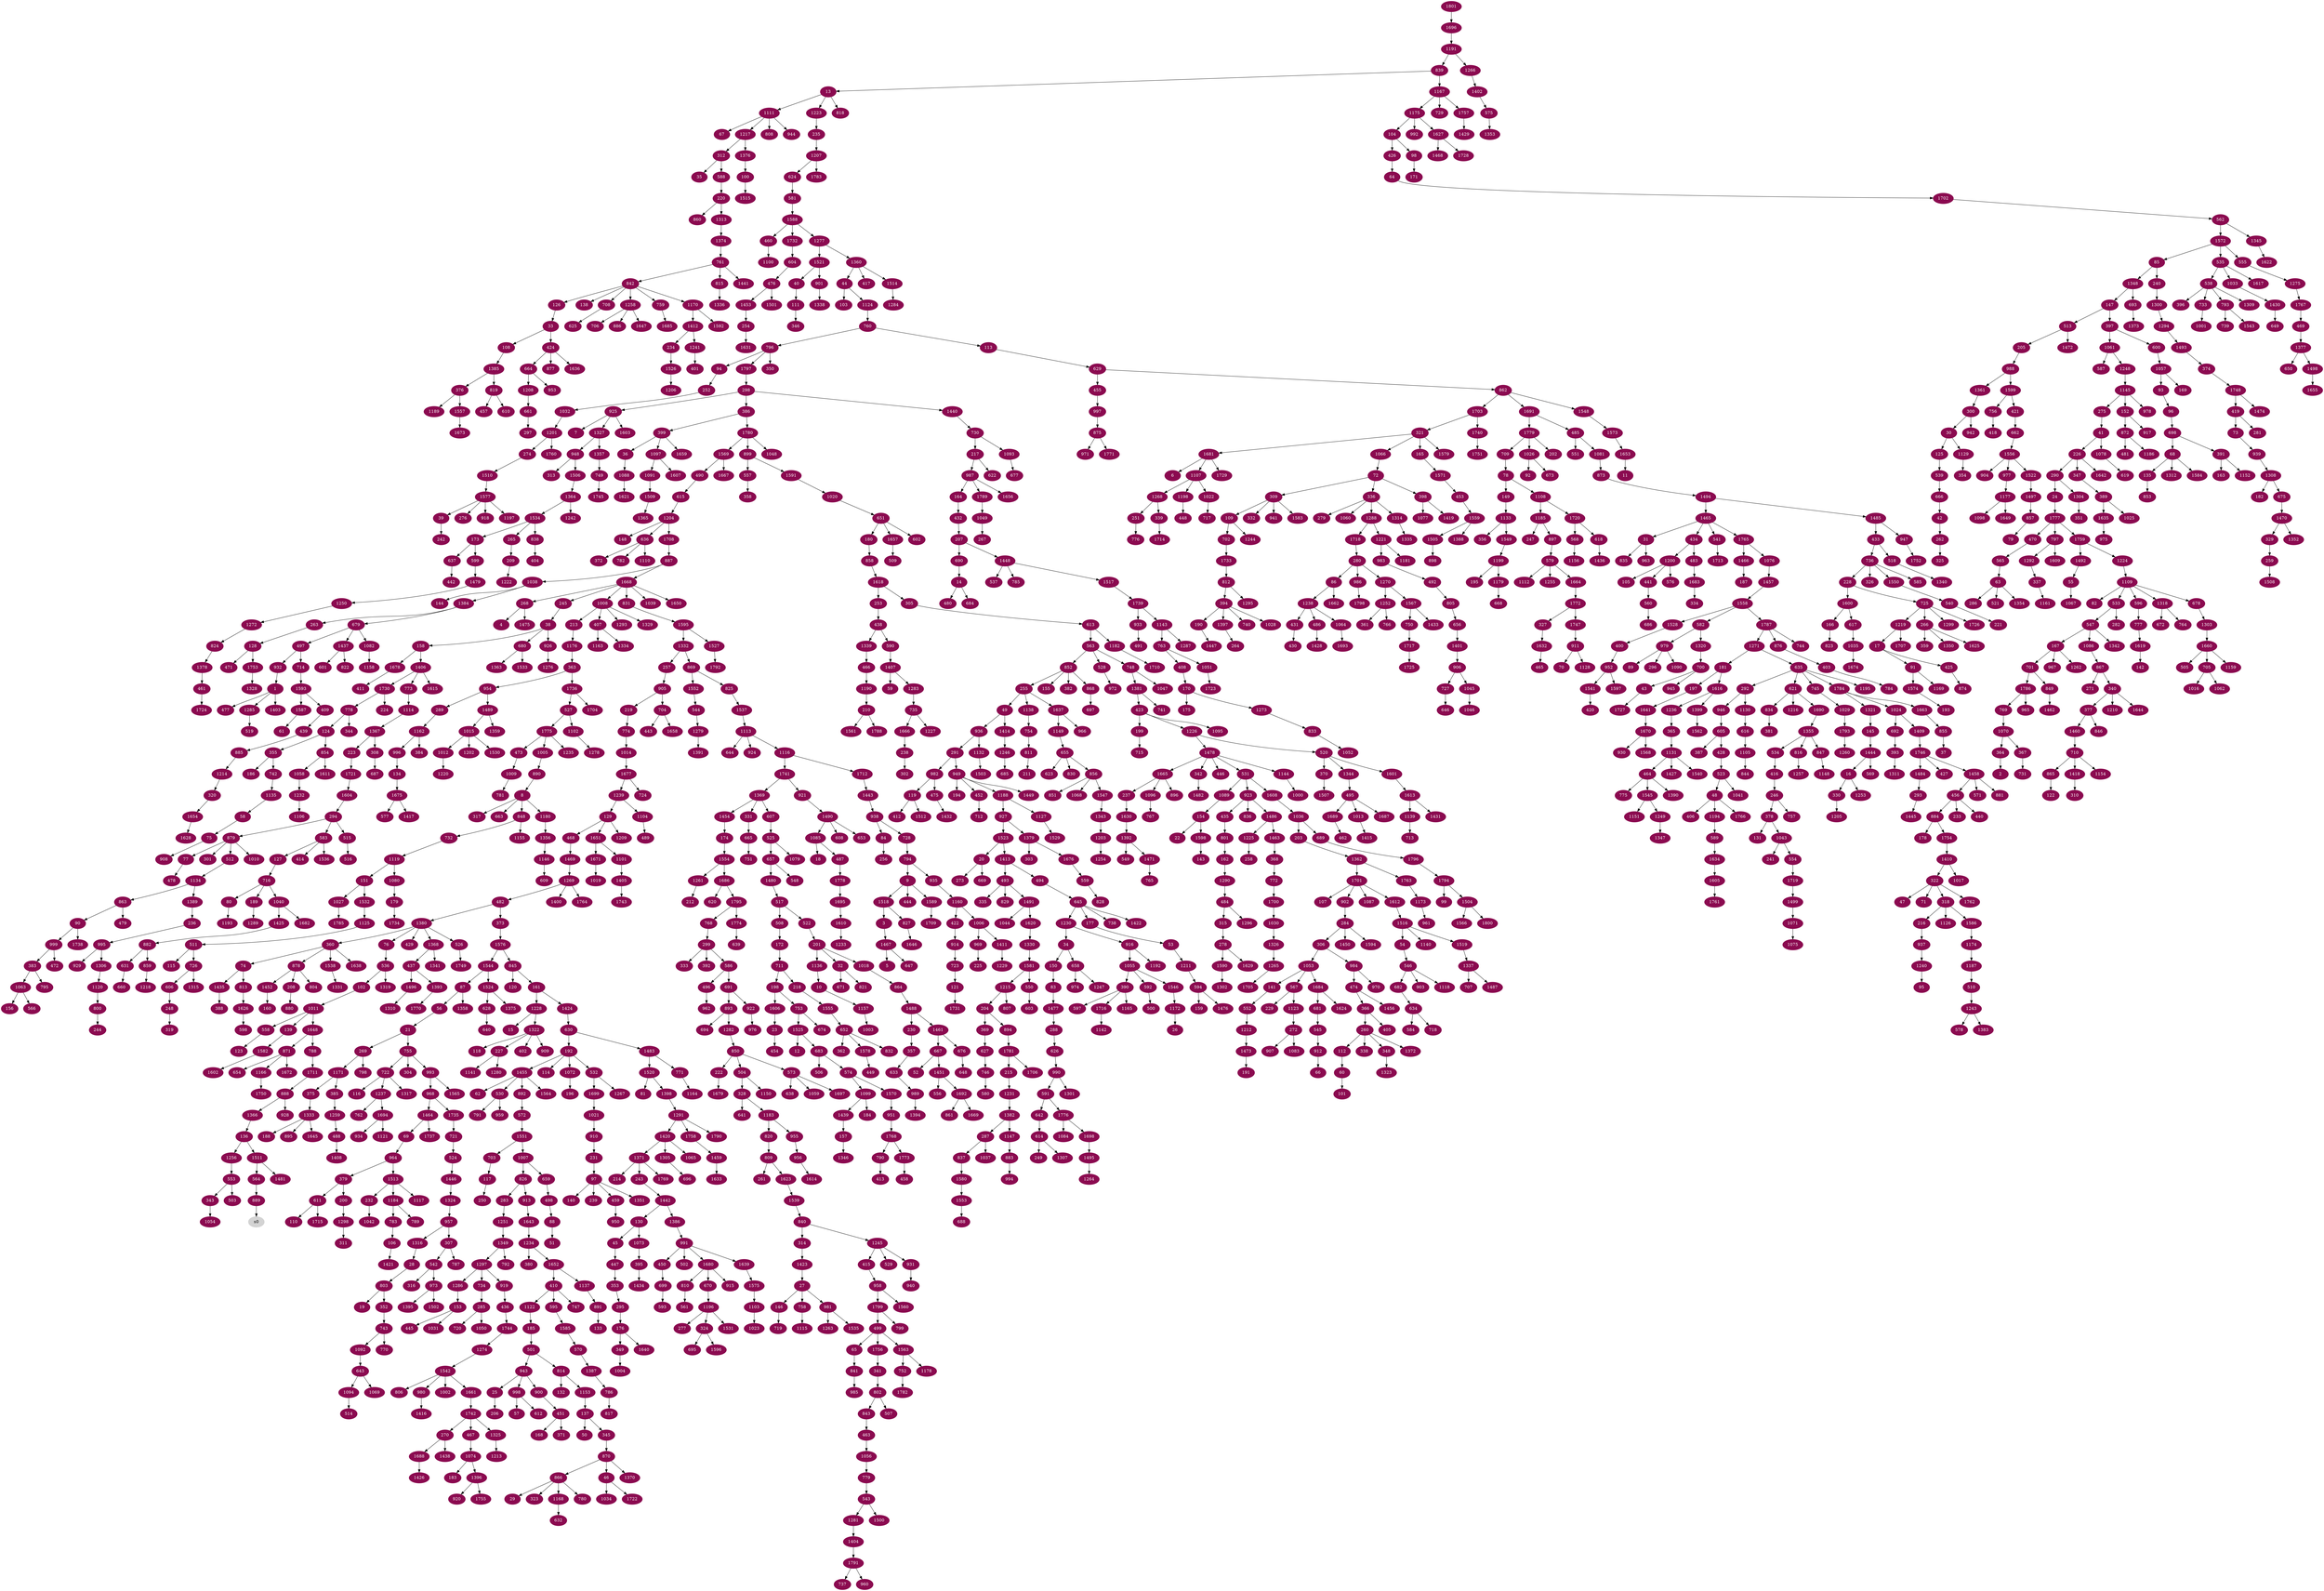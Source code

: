 digraph G {
node [color=deeppink4, style=filled, fontcolor=white];
932 -> 1;
364 -> 2;
1518 -> 3;
268 -> 4;
1467 -> 5;
1681 -> 6;
925 -> 7;
890 -> 8;
794 -> 9;
1136 -> 10;
1653 -> 11;
1525 -> 12;
839 -> 13;
690 -> 14;
1228 -> 15;
1444 -> 16;
1219 -> 17;
1085 -> 18;
803 -> 19;
1523 -> 20;
56 -> 21;
154 -> 22;
1606 -> 23;
290 -> 24;
943 -> 25;
1172 -> 26;
1423 -> 27;
1316 -> 28;
866 -> 29;
300 -> 30;
1465 -> 31;
201 -> 32;
126 -> 33;
1230 -> 34;
312 -> 35;
399 -> 36;
855 -> 37;
245 -> 38;
1577 -> 39;
1521 -> 40;
275 -> 41;
666 -> 42;
700 -> 43;
1360 -> 44;
130 -> 45;
870 -> 46;
322 -> 47;
523 -> 48;
255 -> 49;
137 -> 50;
88 -> 51;
667 -> 52;
177 -> 53;
1516 -> 54;
1492 -> 55;
87 -> 56;
998 -> 57;
1135 -> 58;
1407 -> 59;
112 -> 60;
1587 -> 61;
1455 -> 62;
565 -> 63;
426 -> 64;
499 -> 65;
912 -> 66;
1111 -> 67;
698 -> 68;
1464 -> 69;
911 -> 70;
322 -> 71;
1066 -> 72;
419 -> 73;
360 -> 74;
58 -> 75;
1380 -> 76;
879 -> 77;
709 -> 78;
857 -> 79;
716 -> 80;
1520 -> 81;
1109 -> 82;
150 -> 83;
938 -> 84;
1572 -> 85;
280 -> 86;
1544 -> 87;
498 -> 88;
979 -> 89;
863 -> 90;
17 -> 91;
1026 -> 92;
1057 -> 93;
796 -> 94;
1240 -> 95;
93 -> 96;
231 -> 97;
104 -> 98;
1794 -> 99;
1376 -> 100;
60 -> 101;
536 -> 102;
44 -> 103;
1175 -> 104;
1200 -> 105;
783 -> 106;
1701 -> 107;
33 -> 108;
309 -> 109;
611 -> 110;
40 -> 111;
260 -> 112;
760 -> 113;
192 -> 114;
511 -> 115;
722 -> 116;
703 -> 117;
1322 -> 118;
982 -> 119;
845 -> 120;
723 -> 121;
865 -> 122;
558 -> 123;
778 -> 124;
30 -> 125;
842 -> 126;
583 -> 127;
263 -> 128;
1239 -> 129;
1442 -> 130;
378 -> 131;
814 -> 132;
891 -> 133;
996 -> 134;
68 -> 135;
1366 -> 136;
1153 -> 137;
842 -> 138;
1011 -> 139;
97 -> 140;
1053 -> 141;
1619 -> 142;
1598 -> 143;
1038 -> 144;
1321 -> 145;
27 -> 146;
1348 -> 147;
1204 -> 148;
78 -> 149;
34 -> 150;
1119 -> 151;
1145 -> 152;
1286 -> 153;
1089 -> 154;
852 -> 155;
1063 -> 156;
1439 -> 157;
38 -> 158;
594 -> 159;
1452 -> 160;
845 -> 161;
801 -> 162;
391 -> 163;
987 -> 164;
321 -> 165;
1600 -> 166;
547 -> 167;
451 -> 168;
1057 -> 169;
408 -> 170;
98 -> 171;
508 -> 172;
1534 -> 173;
1454 -> 174;
170 -> 175;
295 -> 176;
645 -> 177;
884 -> 178;
1080 -> 179;
651 -> 180;
1271 -> 181;
1308 -> 182;
1074 -> 183;
1099 -> 184;
1122 -> 185;
355 -> 186;
1466 -> 187;
1333 -> 188;
716 -> 189;
394 -> 190;
1473 -> 191;
630 -> 192;
1574 -> 193;
949 -> 194;
1199 -> 195;
1072 -> 196;
181 -> 197;
711 -> 198;
423 -> 199;
379 -> 200;
522 -> 201;
1779 -> 202;
1036 -> 203;
1215 -> 204;
513 -> 205;
25 -> 206;
432 -> 207;
878 -> 208;
265 -> 209;
1190 -> 210;
811 -> 211;
1261 -> 212;
1008 -> 213;
1371 -> 214;
1781 -> 215;
318 -> 216;
730 -> 217;
711 -> 218;
905 -> 219;
588 -> 220;
540 -> 221;
850 -> 222;
1367 -> 223;
1730 -> 224;
969 -> 225;
41 -> 226;
1322 -> 227;
736 -> 228;
567 -> 229;
1488 -> 230;
910 -> 231;
1513 -> 232;
456 -> 233;
1412 -> 234;
1223 -> 235;
1389 -> 236;
1665 -> 237;
1666 -> 238;
97 -> 239;
85 -> 240;
1043 -> 241;
39 -> 242;
1371 -> 243;
800 -> 244;
1668 -> 245;
416 -> 246;
1185 -> 247;
606 -> 248;
614 -> 249;
117 -> 250;
1268 -> 251;
94 -> 252;
1618 -> 253;
1453 -> 254;
852 -> 255;
84 -> 256;
1332 -> 257;
1225 -> 258;
329 -> 259;
366 -> 260;
809 -> 261;
42 -> 262;
1384 -> 263;
1397 -> 264;
1534 -> 265;
725 -> 266;
1049 -> 267;
1668 -> 268;
21 -> 269;
1742 -> 270;
867 -> 271;
1123 -> 272;
20 -> 273;
1201 -> 274;
1145 -> 275;
1577 -> 276;
1196 -> 277;
315 -> 278;
336 -> 279;
1718 -> 280;
419 -> 281;
533 -> 282;
826 -> 283;
902 -> 284;
734 -> 285;
63 -> 286;
1382 -> 287;
1477 -> 288;
954 -> 289;
226 -> 290;
936 -> 291;
635 -> 292;
1484 -> 293;
1604 -> 294;
353 -> 295;
979 -> 296;
661 -> 297;
1797 -> 298;
768 -> 299;
1361 -> 300;
879 -> 301;
238 -> 302;
1379 -> 303;
755 -> 304;
1618 -> 305;
284 -> 306;
957 -> 307;
1367 -> 308;
72 -> 309;
1418 -> 310;
1298 -> 311;
1217 -> 312;
948 -> 313;
840 -> 314;
484 -> 315;
542 -> 316;
8 -> 317;
322 -> 318;
248 -> 319;
1214 -> 320;
1703 -> 321;
1410 -> 322;
866 -> 323;
1196 -> 324;
262 -> 325;
736 -> 326;
1772 -> 327;
504 -> 328;
1470 -> 329;
16 -> 330;
1369 -> 331;
309 -> 332;
299 -> 333;
1683 -> 334;
493 -> 335;
72 -> 336;
1292 -> 337;
260 -> 338;
1268 -> 339;
867 -> 340;
1756 -> 341;
1478 -> 342;
553 -> 343;
778 -> 344;
137 -> 345;
111 -> 346;
226 -> 347;
260 -> 348;
176 -> 349;
796 -> 350;
1304 -> 351;
803 -> 352;
447 -> 353;
1129 -> 354;
124 -> 355;
1133 -> 356;
230 -> 357;
557 -> 358;
266 -> 359;
1380 -> 360;
1252 -> 361;
652 -> 362;
1176 -> 363;
1070 -> 364;
1236 -> 365;
474 -> 366;
1070 -> 367;
1463 -> 368;
204 -> 369;
520 -> 370;
451 -> 371;
636 -> 372;
482 -> 373;
1493 -> 374;
1171 -> 375;
1385 -> 376;
340 -> 377;
246 -> 378;
964 -> 379;
1234 -> 380;
834 -> 381;
852 -> 382;
999 -> 383;
1162 -> 384;
1171 -> 385;
298 -> 386;
605 -> 387;
1435 -> 388;
347 -> 389;
1055 -> 390;
698 -> 391;
299 -> 392;
692 -> 393;
812 -> 394;
1073 -> 395;
538 -> 396;
147 -> 397;
72 -> 398;
386 -> 399;
1528 -> 400;
1241 -> 401;
1322 -> 402;
876 -> 403;
838 -> 404;
366 -> 405;
48 -> 406;
1008 -> 407;
763 -> 408;
1593 -> 409;
1652 -> 410;
1678 -> 411;
119 -> 412;
790 -> 413;
583 -> 414;
1245 -> 415;
534 -> 416;
1360 -> 417;
756 -> 418;
1748 -> 419;
1541 -> 420;
1599 -> 421;
1160 -> 422;
1381 -> 423;
33 -> 424;
17 -> 425;
104 -> 426;
1746 -> 427;
605 -> 428;
1380 -> 429;
431 -> 430;
1238 -> 431;
164 -> 432;
1485 -> 433;
1465 -> 434;
923 -> 435;
919 -> 436;
1368 -> 437;
253 -> 438;
409 -> 439;
456 -> 440;
1200 -> 441;
637 -> 442;
704 -> 443;
9 -> 444;
153 -> 445;
1478 -> 446;
45 -> 447;
1198 -> 448;
1578 -> 449;
991 -> 450;
900 -> 451;
949 -> 452;
1571 -> 453;
23 -> 454;
629 -> 455;
1458 -> 456;
819 -> 457;
1773 -> 458;
97 -> 459;
1588 -> 460;
1378 -> 461;
1689 -> 462;
843 -> 463;
1131 -> 464;
1632 -> 465;
1339 -> 466;
1742 -> 467;
129 -> 468;
1767 -> 469;
1777 -> 470;
128 -> 471;
999 -> 472;
1775 -> 473;
984 -> 474;
982 -> 475;
604 -> 476;
1 -> 477;
77 -> 478;
863 -> 479;
14 -> 480;
872 -> 481;
1269 -> 482;
434 -> 483;
1290 -> 484;
1691 -> 485;
1238 -> 486;
1085 -> 487;
1259 -> 488;
1104 -> 489;
1569 -> 490;
933 -> 491;
983 -> 492;
1413 -> 493;
1413 -> 494;
1344 -> 495;
586 -> 496;
679 -> 497;
659 -> 498;
1799 -> 499;
592 -> 500;
185 -> 501;
991 -> 502;
553 -> 503;
850 -> 504;
1660 -> 505;
683 -> 506;
802 -> 507;
517 -> 508;
1657 -> 509;
1187 -> 510;
1125 -> 511;
879 -> 512;
147 -> 513;
1094 -> 514;
294 -> 515;
515 -> 516;
1480 -> 517;
433 -> 518;
1285 -> 519;
1226 -> 520;
63 -> 521;
517 -> 522;
428 -> 523;
721 -> 524;
607 -> 525;
1380 -> 526;
1736 -> 527;
563 -> 528;
1245 -> 529;
1455 -> 530;
1478 -> 531;
192 -> 532;
1109 -> 533;
1355 -> 534;
1572 -> 535;
76 -> 536;
1448 -> 537;
535 -> 538;
125 -> 539;
1550 -> 540;
1465 -> 541;
307 -> 542;
779 -> 543;
1552 -> 544;
681 -> 545;
54 -> 546;
533 -> 547;
657 -> 548;
1392 -> 549;
1581 -> 550;
485 -> 551;
141 -> 552;
1256 -> 553;
1043 -> 554;
1572 -> 555;
1451 -> 556;
899 -> 557;
1011 -> 558;
1676 -> 559;
441 -> 560;
810 -> 561;
1702 -> 562;
613 -> 563;
1511 -> 564;
470 -> 565;
1063 -> 566;
1053 -> 567;
1720 -> 568;
1444 -> 569;
1585 -> 570;
1458 -> 571;
892 -> 572;
850 -> 573;
683 -> 574;
1402 -> 575;
1200 -> 576;
1675 -> 577;
1243 -> 578;
897 -> 579;
746 -> 580;
624 -> 581;
1558 -> 582;
294 -> 583;
634 -> 584;
736 -> 585;
299 -> 586;
1061 -> 587;
312 -> 588;
1194 -> 589;
438 -> 590;
990 -> 591;
1055 -> 592;
699 -> 593;
1211 -> 594;
410 -> 595;
1109 -> 596;
390 -> 597;
1626 -> 598;
173 -> 599;
397 -> 600;
1437 -> 601;
651 -> 602;
550 -> 603;
1732 -> 604;
946 -> 605;
726 -> 606;
1369 -> 607;
1490 -> 608;
1146 -> 609;
819 -> 610;
379 -> 611;
998 -> 612;
305 -> 613;
642 -> 614;
490 -> 615;
1130 -> 616;
1600 -> 617;
1720 -> 618;
1078 -> 619;
1686 -> 620;
635 -> 621;
217 -> 622;
655 -> 623;
1207 -> 624;
708 -> 625;
288 -> 626;
369 -> 627;
1524 -> 628;
113 -> 629;
1424 -> 630;
882 -> 631;
1168 -> 632;
357 -> 633;
682 -> 634;
1271 -> 635;
1204 -> 636;
173 -> 637;
573 -> 638;
1774 -> 639;
628 -> 640;
328 -> 641;
591 -> 642;
1092 -> 643;
1113 -> 644;
494 -> 645;
727 -> 646;
1467 -> 647;
676 -> 648;
1430 -> 649;
1377 -> 650;
1020 -> 651;
1555 -> 652;
1490 -> 653;
871 -> 654;
1149 -> 655;
805 -> 656;
525 -> 657;
34 -> 658;
1007 -> 659;
631 -> 660;
1208 -> 661;
421 -> 662;
8 -> 663;
424 -> 664;
331 -> 665;
539 -> 666;
1461 -> 667;
1179 -> 668;
20 -> 669;
1680 -> 670;
32 -> 671;
1318 -> 672;
1026 -> 673;
753 -> 674;
1308 -> 675;
1461 -> 676;
1093 -> 677;
1109 -> 678;
1384 -> 679;
38 -> 680;
1684 -> 681;
546 -> 682;
1525 -> 683;
14 -> 684;
1246 -> 685;
560 -> 686;
308 -> 687;
1553 -> 688;
1036 -> 689;
207 -> 690;
586 -> 691;
1024 -> 692;
1348 -> 693;
893 -> 694;
324 -> 695;
1305 -> 696;
868 -> 697;
96 -> 698;
450 -> 699;
1320 -> 700;
167 -> 701;
109 -> 702;
1551 -> 703;
905 -> 704;
1660 -> 705;
1258 -> 706;
1337 -> 707;
842 -> 708;
1779 -> 709;
1460 -> 710;
172 -> 711;
452 -> 712;
1139 -> 713;
497 -> 714;
199 -> 715;
127 -> 716;
1022 -> 717;
634 -> 718;
146 -> 719;
285 -> 720;
1735 -> 721;
755 -> 722;
914 -> 723;
1677 -> 724;
228 -> 725;
511 -> 726;
906 -> 727;
938 -> 728;
1167 -> 729;
1440 -> 730;
367 -> 731;
848 -> 732;
538 -> 733;
1297 -> 734;
1283 -> 735;
433 -> 736;
1791 -> 737;
645 -> 738;
793 -> 739;
394 -> 740;
1381 -> 741;
355 -> 742;
352 -> 743;
1787 -> 744;
635 -> 745;
627 -> 746;
410 -> 747;
563 -> 748;
1357 -> 749;
1567 -> 750;
665 -> 751;
1563 -> 752;
198 -> 753;
1138 -> 754;
21 -> 755;
1599 -> 756;
246 -> 757;
27 -> 758;
842 -> 759;
1124 -> 760;
1374 -> 761;
1237 -> 762;
1143 -> 763;
1318 -> 764;
1471 -> 765;
1252 -> 766;
1096 -> 767;
1795 -> 768;
1786 -> 769;
743 -> 770;
1483 -> 771;
368 -> 772;
1406 -> 773;
219 -> 774;
464 -> 775;
251 -> 776;
596 -> 777;
1730 -> 778;
1056 -> 779;
866 -> 780;
1009 -> 781;
636 -> 782;
1184 -> 783;
403 -> 784;
1448 -> 785;
1387 -> 786;
307 -> 787;
1648 -> 788;
1184 -> 789;
1768 -> 790;
530 -> 791;
1349 -> 792;
538 -> 793;
728 -> 794;
383 -> 795;
760 -> 796;
1777 -> 797;
269 -> 798;
1799 -> 799;
1120 -> 800;
435 -> 801;
341 -> 802;
28 -> 803;
878 -> 804;
492 -> 805;
1542 -> 806;
1215 -> 807;
1111 -> 808;
820 -> 809;
1680 -> 810;
754 -> 811;
1733 -> 812;
74 -> 813;
501 -> 814;
761 -> 815;
1355 -> 816;
786 -> 817;
13 -> 818;
1385 -> 819;
1183 -> 820;
32 -> 821;
1437 -> 822;
166 -> 823;
1272 -> 824;
869 -> 825;
1007 -> 826;
1518 -> 827;
559 -> 828;
493 -> 829;
655 -> 830;
1668 -> 831;
652 -> 832;
1273 -> 833;
621 -> 834;
31 -> 835;
923 -> 836;
287 -> 837;
1534 -> 838;
1191 -> 839;
1539 -> 840;
65 -> 841;
761 -> 842;
802 -> 843;
1105 -> 844;
1576 -> 845;
377 -> 846;
1355 -> 847;
8 -> 848;
701 -> 849;
1282 -> 850;
856 -> 851;
563 -> 852;
135 -> 853;
124 -> 854;
1663 -> 855;
655 -> 856;
1497 -> 857;
180 -> 858;
882 -> 859;
220 -> 860;
1692 -> 861;
629 -> 862;
1134 -> 863;
1018 -> 864;
710 -> 865;
870 -> 866;
1086 -> 867;
852 -> 868;
1332 -> 869;
345 -> 870;
1648 -> 871;
152 -> 872;
1081 -> 873;
425 -> 874;
997 -> 875;
1787 -> 876;
424 -> 877;
360 -> 878;
294 -> 879;
208 -> 880;
1458 -> 881;
1425 -> 882;
1147 -> 883;
456 -> 884;
439 -> 885;
1258 -> 886;
1708 -> 887;
1711 -> 888;
564 -> 889;
1005 -> 890;
1137 -> 891;
1455 -> 892;
691 -> 893;
204 -> 894;
1333 -> 895;
1665 -> 896;
1185 -> 897;
1505 -> 898;
1780 -> 899;
943 -> 900;
1521 -> 901;
1701 -> 902;
546 -> 903;
1556 -> 904;
257 -> 905;
1401 -> 906;
272 -> 907;
75 -> 908;
1322 -> 909;
1021 -> 910;
1747 -> 911;
545 -> 912;
826 -> 913;
422 -> 914;
1680 -> 915;
1230 -> 916;
152 -> 917;
1577 -> 918;
1297 -> 919;
1396 -> 920;
1741 -> 921;
691 -> 922;
531 -> 923;
1113 -> 924;
298 -> 925;
38 -> 926;
1188 -> 927;
888 -> 928;
995 -> 929;
1670 -> 930;
1245 -> 931;
497 -> 932;
1739 -> 933;
1694 -> 934;
794 -> 935;
49 -> 936;
216 -> 937;
1443 -> 938;
73 -> 939;
931 -> 940;
309 -> 941;
300 -> 942;
501 -> 943;
1111 -> 944;
700 -> 945;
292 -> 946;
1485 -> 947;
1327 -> 948;
291 -> 949;
459 -> 950;
1570 -> 951;
400 -> 952;
664 -> 953;
363 -> 954;
1183 -> 955;
955 -> 956;
1324 -> 957;
415 -> 958;
530 -> 959;
1791 -> 960;
1173 -> 961;
496 -> 962;
31 -> 963;
69 -> 964;
1786 -> 965;
1637 -> 966;
167 -> 967;
993 -> 968;
1006 -> 969;
984 -> 970;
875 -> 971;
528 -> 972;
542 -> 973;
658 -> 974;
1635 -> 975;
922 -> 976;
1556 -> 977;
1145 -> 978;
582 -> 979;
1542 -> 980;
27 -> 981;
291 -> 982;
1221 -> 983;
306 -> 984;
841 -> 985;
280 -> 986;
217 -> 987;
205 -> 988;
633 -> 989;
626 -> 990;
1386 -> 991;
1175 -> 992;
755 -> 993;
883 -> 994;
236 -> 995;
1162 -> 996;
455 -> 997;
943 -> 998;
90 -> 999;
1144 -> 1000;
733 -> 1001;
1542 -> 1002;
1157 -> 1003;
349 -> 1004;
1775 -> 1005;
1160 -> 1006;
1551 -> 1007;
1668 -> 1008;
473 -> 1009;
879 -> 1010;
102 -> 1011;
1015 -> 1012;
495 -> 1013;
774 -> 1014;
1489 -> 1015;
705 -> 1016;
1410 -> 1017;
201 -> 1018;
1671 -> 1019;
1591 -> 1020;
1699 -> 1021;
1107 -> 1022;
1103 -> 1023;
1784 -> 1024;
389 -> 1025;
1779 -> 1026;
151 -> 1027;
394 -> 1028;
745 -> 1029;
1700 -> 1030;
153 -> 1031;
252 -> 1032;
535 -> 1033;
46 -> 1034;
617 -> 1035;
1608 -> 1036;
287 -> 1037;
887 -> 1038;
1668 -> 1039;
716 -> 1040;
523 -> 1041;
232 -> 1042;
378 -> 1043;
1491 -> 1044;
906 -> 1045;
1045 -> 1046;
748 -> 1047;
1780 -> 1048;
1789 -> 1049;
285 -> 1050;
763 -> 1051;
833 -> 1052;
306 -> 1053;
343 -> 1054;
916 -> 1055;
463 -> 1056;
600 -> 1057;
854 -> 1058;
573 -> 1059;
336 -> 1060;
397 -> 1061;
705 -> 1062;
383 -> 1063;
1238 -> 1064;
1420 -> 1065;
321 -> 1066;
55 -> 1067;
856 -> 1068;
643 -> 1069;
769 -> 1070;
1499 -> 1071;
192 -> 1072;
130 -> 1073;
467 -> 1074;
1071 -> 1075;
1765 -> 1076;
398 -> 1077;
41 -> 1078;
525 -> 1079;
1119 -> 1080;
485 -> 1081;
679 -> 1082;
272 -> 1083;
1776 -> 1084;
1490 -> 1085;
547 -> 1086;
1701 -> 1087;
36 -> 1088;
531 -> 1089;
979 -> 1090;
1097 -> 1091;
743 -> 1092;
730 -> 1093;
643 -> 1094;
423 -> 1095;
1665 -> 1096;
399 -> 1097;
1177 -> 1098;
574 -> 1099;
460 -> 1100;
1651 -> 1101;
527 -> 1102;
1575 -> 1103;
1239 -> 1104;
616 -> 1105;
1232 -> 1106;
1681 -> 1107;
78 -> 1108;
1224 -> 1109;
636 -> 1110;
13 -> 1111;
579 -> 1112;
1537 -> 1113;
773 -> 1114;
758 -> 1115;
1113 -> 1116;
1513 -> 1117;
546 -> 1118;
732 -> 1119;
1306 -> 1120;
1694 -> 1121;
410 -> 1122;
567 -> 1123;
44 -> 1124;
1532 -> 1125;
318 -> 1126;
1188 -> 1127;
911 -> 1128;
30 -> 1129;
292 -> 1130;
365 -> 1131;
936 -> 1132;
149 -> 1133;
512 -> 1134;
742 -> 1135;
201 -> 1136;
1652 -> 1137;
255 -> 1138;
1613 -> 1139;
1516 -> 1140;
227 -> 1141;
1716 -> 1142;
1739 -> 1143;
1478 -> 1144;
1248 -> 1145;
1356 -> 1146;
1382 -> 1147;
847 -> 1148;
1637 -> 1149;
504 -> 1150;
1545 -> 1151;
391 -> 1152;
814 -> 1153;
710 -> 1154;
848 -> 1155;
568 -> 1156;
10 -> 1157;
1082 -> 1158;
1660 -> 1159;
935 -> 1160;
337 -> 1161;
289 -> 1162;
407 -> 1163;
771 -> 1164;
390 -> 1165;
871 -> 1166;
839 -> 1167;
866 -> 1168;
91 -> 1169;
842 -> 1170;
269 -> 1171;
1546 -> 1172;
1763 -> 1173;
1586 -> 1174;
1167 -> 1175;
213 -> 1176;
977 -> 1177;
1563 -> 1178;
1199 -> 1179;
8 -> 1180;
1221 -> 1181;
613 -> 1182;
328 -> 1183;
1513 -> 1184;
1108 -> 1185;
872 -> 1186;
1174 -> 1187;
949 -> 1188;
376 -> 1189;
466 -> 1190;
1696 -> 1191;
916 -> 1192;
80 -> 1193;
48 -> 1194;
635 -> 1195;
670 -> 1196;
1577 -> 1197;
1107 -> 1198;
1549 -> 1199;
434 -> 1200;
1032 -> 1201;
1015 -> 1202;
1343 -> 1203;
615 -> 1204;
330 -> 1205;
1526 -> 1206;
235 -> 1207;
664 -> 1208;
129 -> 1209;
340 -> 1210;
53 -> 1211;
552 -> 1212;
1325 -> 1213;
885 -> 1214;
1581 -> 1215;
621 -> 1216;
1111 -> 1217;
859 -> 1218;
725 -> 1219;
1012 -> 1220;
1288 -> 1221;
209 -> 1222;
13 -> 1223;
1759 -> 1224;
1486 -> 1225;
423 -> 1226;
735 -> 1227;
161 -> 1228;
1411 -> 1229;
645 -> 1230;
215 -> 1231;
1058 -> 1232;
1610 -> 1233;
1643 -> 1234;
1775 -> 1235;
1616 -> 1236;
722 -> 1237;
86 -> 1238;
1677 -> 1239;
937 -> 1240;
1412 -> 1241;
1364 -> 1242;
510 -> 1243;
109 -> 1244;
840 -> 1245;
1414 -> 1246;
658 -> 1247;
1061 -> 1248;
1545 -> 1249;
1479 -> 1250;
283 -> 1251;
1270 -> 1252;
16 -> 1253;
1203 -> 1254;
579 -> 1255;
136 -> 1256;
816 -> 1257;
842 -> 1258;
385 -> 1259;
1793 -> 1260;
1554 -> 1261;
167 -> 1262;
981 -> 1263;
1495 -> 1264;
1326 -> 1265;
1191 -> 1266;
532 -> 1267;
1107 -> 1268;
1469 -> 1269;
280 -> 1270;
1787 -> 1271;
1250 -> 1272;
170 -> 1273;
1744 -> 1274;
555 -> 1275;
926 -> 1276;
1588 -> 1277;
1102 -> 1278;
544 -> 1279;
227 -> 1280;
543 -> 1281;
893 -> 1282;
1407 -> 1283;
1514 -> 1284;
1 -> 1285;
1297 -> 1286;
1143 -> 1287;
336 -> 1288;
189 -> 1289;
162 -> 1290;
1398 -> 1291;
797 -> 1292;
1008 -> 1293;
1300 -> 1294;
812 -> 1295;
484 -> 1296;
1349 -> 1297;
200 -> 1298;
725 -> 1299;
240 -> 1300;
990 -> 1301;
1590 -> 1302;
678 -> 1303;
290 -> 1304;
1420 -> 1305;
995 -> 1306;
614 -> 1307;
939 -> 1308;
538 -> 1309;
1496 -> 1310;
393 -> 1311;
68 -> 1312;
220 -> 1313;
336 -> 1314;
726 -> 1315;
957 -> 1316;
722 -> 1317;
1109 -> 1318;
536 -> 1319;
582 -> 1320;
1784 -> 1321;
1228 -> 1322;
348 -> 1323;
1446 -> 1324;
1742 -> 1325;
1030 -> 1326;
925 -> 1327;
1753 -> 1328;
1008 -> 1329;
1620 -> 1330;
1538 -> 1331;
1595 -> 1332;
375 -> 1333;
407 -> 1334;
1314 -> 1335;
815 -> 1336;
1519 -> 1337;
901 -> 1338;
438 -> 1339;
518 -> 1340;
1368 -> 1341;
547 -> 1342;
1547 -> 1343;
520 -> 1344;
562 -> 1345;
157 -> 1346;
1249 -> 1347;
85 -> 1348;
1251 -> 1349;
266 -> 1350;
97 -> 1351;
1470 -> 1352;
575 -> 1353;
63 -> 1354;
1690 -> 1355;
1180 -> 1356;
1327 -> 1357;
87 -> 1358;
1489 -> 1359;
1277 -> 1360;
988 -> 1361;
203 -> 1362;
680 -> 1363;
1506 -> 1364;
1509 -> 1365;
888 -> 1366;
1114 -> 1367;
1380 -> 1368;
1741 -> 1369;
870 -> 1370;
1420 -> 1371;
260 -> 1372;
693 -> 1373;
1313 -> 1374;
1524 -> 1375;
1217 -> 1376;
469 -> 1377;
824 -> 1378;
927 -> 1379;
482 -> 1380;
748 -> 1381;
1231 -> 1382;
1243 -> 1383;
1038 -> 1384;
108 -> 1385;
1442 -> 1386;
570 -> 1387;
1559 -> 1388;
1134 -> 1389;
464 -> 1390;
1279 -> 1391;
1630 -> 1392;
437 -> 1393;
989 -> 1394;
973 -> 1395;
1074 -> 1396;
394 -> 1397;
1520 -> 1398;
1616 -> 1399;
1269 -> 1400;
656 -> 1401;
1266 -> 1402;
1 -> 1403;
1281 -> 1404;
1101 -> 1405;
158 -> 1406;
590 -> 1407;
488 -> 1408;
1024 -> 1409;
1754 -> 1410;
1006 -> 1411;
1170 -> 1412;
1523 -> 1413;
49 -> 1414;
1013 -> 1415;
980 -> 1416;
1675 -> 1417;
710 -> 1418;
398 -> 1419;
1291 -> 1420;
106 -> 1421;
645 -> 1422;
314 -> 1423;
161 -> 1424;
1040 -> 1425;
1688 -> 1426;
1131 -> 1427;
486 -> 1428;
1757 -> 1429;
1033 -> 1430;
1613 -> 1431;
475 -> 1432;
1567 -> 1433;
395 -> 1434;
74 -> 1435;
618 -> 1436;
679 -> 1437;
270 -> 1438;
1099 -> 1439;
298 -> 1440;
761 -> 1441;
243 -> 1442;
1712 -> 1443;
145 -> 1444;
293 -> 1445;
524 -> 1446;
190 -> 1447;
207 -> 1448;
949 -> 1449;
284 -> 1450;
667 -> 1451;
878 -> 1452;
476 -> 1453;
1369 -> 1454;
192 -> 1455;
474 -> 1456;
1076 -> 1457;
1746 -> 1458;
1758 -> 1459;
377 -> 1460;
1488 -> 1461;
849 -> 1462;
1486 -> 1463;
968 -> 1464;
1494 -> 1465;
1765 -> 1466;
3 -> 1467;
1627 -> 1468;
468 -> 1469;
675 -> 1470;
1392 -> 1471;
513 -> 1472;
1212 -> 1473;
1748 -> 1474;
268 -> 1475;
594 -> 1476;
83 -> 1477;
1226 -> 1478;
599 -> 1479;
657 -> 1480;
1511 -> 1481;
342 -> 1482;
630 -> 1483;
1746 -> 1484;
1494 -> 1485;
923 -> 1486;
1337 -> 1487;
864 -> 1488;
954 -> 1489;
921 -> 1490;
493 -> 1491;
1759 -> 1492;
1294 -> 1493;
873 -> 1494;
1698 -> 1495;
437 -> 1496;
1522 -> 1497;
1377 -> 1498;
1719 -> 1499;
543 -> 1500;
476 -> 1501;
973 -> 1502;
1132 -> 1503;
1794 -> 1504;
1559 -> 1505;
948 -> 1506;
370 -> 1507;
259 -> 1508;
1091 -> 1509;
274 -> 1510;
136 -> 1511;
119 -> 1512;
964 -> 1513;
1360 -> 1514;
100 -> 1515;
1612 -> 1516;
1448 -> 1517;
9 -> 1518;
1516 -> 1519;
1483 -> 1520;
1277 -> 1521;
1556 -> 1522;
927 -> 1523;
1544 -> 1524;
753 -> 1525;
234 -> 1526;
1595 -> 1527;
1558 -> 1528;
1127 -> 1529;
1015 -> 1530;
1196 -> 1531;
151 -> 1532;
680 -> 1533;
1364 -> 1534;
981 -> 1535;
583 -> 1536;
825 -> 1537;
360 -> 1538;
1623 -> 1539;
1131 -> 1540;
952 -> 1541;
1274 -> 1542;
793 -> 1543;
1576 -> 1544;
464 -> 1545;
1055 -> 1546;
856 -> 1547;
862 -> 1548;
1133 -> 1549;
736 -> 1550;
572 -> 1551;
869 -> 1552;
1580 -> 1553;
174 -> 1554;
218 -> 1555;
662 -> 1556;
376 -> 1557;
1457 -> 1558;
453 -> 1559;
958 -> 1560;
210 -> 1561;
1399 -> 1562;
499 -> 1563;
1455 -> 1564;
993 -> 1565;
1504 -> 1566;
1270 -> 1567;
1670 -> 1568;
1780 -> 1569;
574 -> 1570;
165 -> 1571;
562 -> 1572;
1548 -> 1573;
91 -> 1574;
1639 -> 1575;
373 -> 1576;
1510 -> 1577;
652 -> 1578;
321 -> 1579;
837 -> 1580;
1330 -> 1581;
139 -> 1582;
309 -> 1583;
68 -> 1584;
595 -> 1585;
318 -> 1586;
1593 -> 1587;
581 -> 1588;
9 -> 1589;
278 -> 1590;
899 -> 1591;
1170 -> 1592;
714 -> 1593;
284 -> 1594;
831 -> 1595;
324 -> 1596;
952 -> 1597;
154 -> 1598;
988 -> 1599;
228 -> 1600;
520 -> 1601;
1582 -> 1602;
925 -> 1603;
1721 -> 1604;
1634 -> 1605;
198 -> 1606;
1097 -> 1607;
531 -> 1608;
797 -> 1609;
1695 -> 1610;
854 -> 1611;
1701 -> 1612;
1601 -> 1613;
956 -> 1614;
1406 -> 1615;
181 -> 1616;
535 -> 1617;
858 -> 1618;
777 -> 1619;
1491 -> 1620;
1088 -> 1621;
1345 -> 1622;
809 -> 1623;
1684 -> 1624;
266 -> 1625;
813 -> 1626;
1175 -> 1627;
1654 -> 1628;
278 -> 1629;
237 -> 1630;
254 -> 1631;
327 -> 1632;
1459 -> 1633;
589 -> 1634;
389 -> 1635;
424 -> 1636;
255 -> 1637;
360 -> 1638;
991 -> 1639;
176 -> 1640;
197 -> 1641;
226 -> 1642;
913 -> 1643;
340 -> 1644;
1333 -> 1645;
827 -> 1646;
1258 -> 1647;
1011 -> 1648;
1177 -> 1649;
1668 -> 1650;
129 -> 1651;
1234 -> 1652;
1573 -> 1653;
320 -> 1654;
1498 -> 1655;
987 -> 1656;
651 -> 1657;
704 -> 1658;
399 -> 1659;
1303 -> 1660;
1542 -> 1661;
86 -> 1662;
1784 -> 1663;
579 -> 1664;
1478 -> 1665;
735 -> 1666;
1569 -> 1667;
887 -> 1668;
1692 -> 1669;
1641 -> 1670;
1651 -> 1671;
871 -> 1672;
1557 -> 1673;
1035 -> 1674;
134 -> 1675;
1379 -> 1676;
1014 -> 1677;
158 -> 1678;
222 -> 1679;
991 -> 1680;
321 -> 1681;
1040 -> 1682;
483 -> 1683;
1053 -> 1684;
759 -> 1685;
1554 -> 1686;
495 -> 1687;
270 -> 1688;
495 -> 1689;
621 -> 1690;
862 -> 1691;
1451 -> 1692;
1064 -> 1693;
1237 -> 1694;
1778 -> 1695;
1801 -> 1696;
573 -> 1697;
1776 -> 1698;
532 -> 1699;
772 -> 1700;
1362 -> 1701;
64 -> 1702;
862 -> 1703;
1736 -> 1704;
1265 -> 1705;
1781 -> 1706;
1219 -> 1707;
1204 -> 1708;
1589 -> 1709;
1182 -> 1710;
788 -> 1711;
1116 -> 1712;
541 -> 1713;
339 -> 1714;
611 -> 1715;
390 -> 1716;
750 -> 1717;
1288 -> 1718;
554 -> 1719;
1108 -> 1720;
223 -> 1721;
46 -> 1722;
1051 -> 1723;
461 -> 1724;
1717 -> 1725;
725 -> 1726;
43 -> 1727;
1627 -> 1728;
1681 -> 1729;
1406 -> 1730;
121 -> 1731;
1588 -> 1732;
702 -> 1733;
179 -> 1734;
968 -> 1735;
363 -> 1736;
1464 -> 1737;
90 -> 1738;
1517 -> 1739;
1703 -> 1740;
1116 -> 1741;
1661 -> 1742;
1405 -> 1743;
436 -> 1744;
749 -> 1745;
1409 -> 1746;
1772 -> 1747;
374 -> 1748;
526 -> 1749;
1166 -> 1750;
1740 -> 1751;
947 -> 1752;
128 -> 1753;
884 -> 1754;
1396 -> 1755;
499 -> 1756;
1167 -> 1757;
1291 -> 1758;
1777 -> 1759;
1201 -> 1760;
1605 -> 1761;
322 -> 1762;
1362 -> 1763;
1269 -> 1764;
1465 -> 1765;
48 -> 1766;
1275 -> 1767;
951 -> 1768;
1371 -> 1769;
1393 -> 1770;
875 -> 1771;
1664 -> 1772;
1768 -> 1773;
1795 -> 1774;
527 -> 1775;
591 -> 1776;
24 -> 1777;
487 -> 1778;
1691 -> 1779;
386 -> 1780;
894 -> 1781;
752 -> 1782;
1207 -> 1783;
635 -> 1784;
1027 -> 1785;
701 -> 1786;
1558 -> 1787;
210 -> 1788;
987 -> 1789;
1291 -> 1790;
1404 -> 1791;
1527 -> 1792;
1029 -> 1793;
1796 -> 1794;
1686 -> 1795;
689 -> 1796;
796 -> 1797;
986 -> 1798;
958 -> 1799;
1504 -> 1800;
node [color=lightgrey, style=filled, fontcolor=black];
889 -> s0;
}

